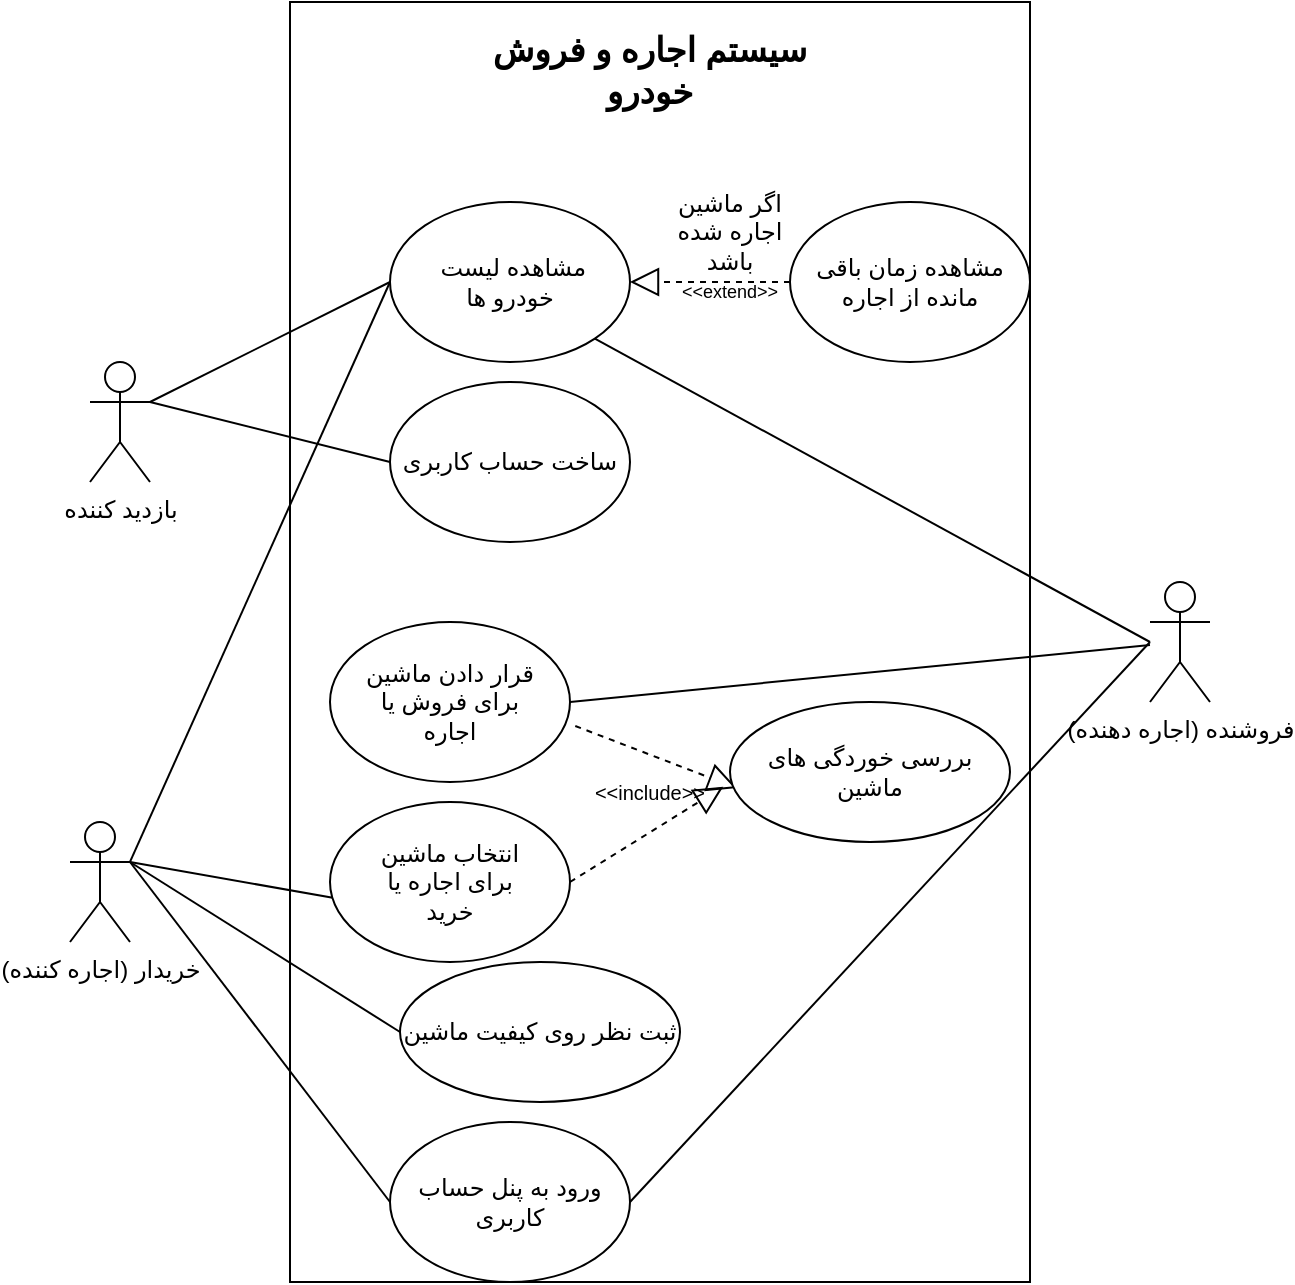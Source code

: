 <mxfile version="24.8.4" pages="3">
  <diagram name="Page-1" id="Me1oGmO71xqQFZZEzUqT">
    <mxGraphModel dx="946" dy="671" grid="1" gridSize="10" guides="1" tooltips="1" connect="1" arrows="1" fold="1" page="1" pageScale="1" pageWidth="850" pageHeight="1100" math="0" shadow="0">
      <root>
        <mxCell id="0" />
        <mxCell id="1" parent="0" />
        <mxCell id="IY7rvp7xD9QYvmLXro7n-1" value="خریدار (اجاره کننده)" style="shape=umlActor;verticalLabelPosition=bottom;verticalAlign=top;html=1;outlineConnect=0;" vertex="1" parent="1">
          <mxGeometry x="50" y="450" width="30" height="60" as="geometry" />
        </mxCell>
        <mxCell id="IY7rvp7xD9QYvmLXro7n-3" value="" style="rounded=0;whiteSpace=wrap;html=1;" vertex="1" parent="1">
          <mxGeometry x="160" y="40" width="370" height="640" as="geometry" />
        </mxCell>
        <mxCell id="IY7rvp7xD9QYvmLXro7n-4" value="" style="ellipse;whiteSpace=wrap;html=1;" vertex="1" parent="1">
          <mxGeometry x="210" y="140" width="120" height="80" as="geometry" />
        </mxCell>
        <mxCell id="IY7rvp7xD9QYvmLXro7n-6" value="" style="endArrow=none;html=1;rounded=0;entryX=0;entryY=0.5;entryDx=0;entryDy=0;exitX=1;exitY=0.333;exitDx=0;exitDy=0;exitPerimeter=0;" edge="1" parent="1" source="IY7rvp7xD9QYvmLXro7n-1" target="IY7rvp7xD9QYvmLXro7n-4">
          <mxGeometry width="50" height="50" relative="1" as="geometry">
            <mxPoint x="80" y="360" as="sourcePoint" />
            <mxPoint x="130" y="310" as="targetPoint" />
          </mxGeometry>
        </mxCell>
        <mxCell id="IY7rvp7xD9QYvmLXro7n-7" value="&lt;div&gt;&lt;span style=&quot;background-color: initial;&quot;&gt;&amp;nbsp;مشاهده لیست خودرو ها&lt;/span&gt;&lt;/div&gt;" style="text;html=1;align=center;verticalAlign=middle;whiteSpace=wrap;rounded=0;" vertex="1" parent="1">
          <mxGeometry x="220" y="165" width="100" height="30" as="geometry" />
        </mxCell>
        <mxCell id="IY7rvp7xD9QYvmLXro7n-8" value="" style="ellipse;whiteSpace=wrap;html=1;" vertex="1" parent="1">
          <mxGeometry x="210" y="230" width="120" height="80" as="geometry" />
        </mxCell>
        <mxCell id="IY7rvp7xD9QYvmLXro7n-9" value="ساخت حساب کاربری" style="text;html=1;align=center;verticalAlign=middle;whiteSpace=wrap;rounded=0;" vertex="1" parent="1">
          <mxGeometry x="215" y="255" width="110" height="30" as="geometry" />
        </mxCell>
        <mxCell id="IY7rvp7xD9QYvmLXro7n-10" value="" style="ellipse;whiteSpace=wrap;html=1;" vertex="1" parent="1">
          <mxGeometry x="180" y="350" width="120" height="80" as="geometry" />
        </mxCell>
        <mxCell id="IY7rvp7xD9QYvmLXro7n-11" value="قرار دادن ماشین برای فروش یا اجاره" style="text;html=1;align=center;verticalAlign=middle;whiteSpace=wrap;rounded=0;" vertex="1" parent="1">
          <mxGeometry x="190" y="375" width="100" height="30" as="geometry" />
        </mxCell>
        <mxCell id="IY7rvp7xD9QYvmLXro7n-12" value="" style="ellipse;whiteSpace=wrap;html=1;" vertex="1" parent="1">
          <mxGeometry x="410" y="140" width="120" height="80" as="geometry" />
        </mxCell>
        <mxCell id="IY7rvp7xD9QYvmLXro7n-13" value="مشاهده زمان باقی مانده از اجاره" style="text;html=1;align=center;verticalAlign=middle;whiteSpace=wrap;rounded=0;" vertex="1" parent="1">
          <mxGeometry x="420" y="165" width="100" height="30" as="geometry" />
        </mxCell>
        <mxCell id="IY7rvp7xD9QYvmLXro7n-14" value="" style="ellipse;whiteSpace=wrap;html=1;" vertex="1" parent="1">
          <mxGeometry x="210" y="600" width="120" height="80" as="geometry" />
        </mxCell>
        <mxCell id="IY7rvp7xD9QYvmLXro7n-15" value="ورود به پنل حساب کاربری" style="text;html=1;align=center;verticalAlign=middle;whiteSpace=wrap;rounded=0;" vertex="1" parent="1">
          <mxGeometry x="215" y="632.5" width="110" height="15" as="geometry" />
        </mxCell>
        <mxCell id="IY7rvp7xD9QYvmLXro7n-17" value="بازدید کننده" style="shape=umlActor;verticalLabelPosition=bottom;verticalAlign=top;html=1;outlineConnect=0;" vertex="1" parent="1">
          <mxGeometry x="60" y="220" width="30" height="60" as="geometry" />
        </mxCell>
        <mxCell id="IY7rvp7xD9QYvmLXro7n-19" value="" style="endArrow=none;html=1;rounded=0;entryX=0;entryY=0.5;entryDx=0;entryDy=0;" edge="1" parent="1" target="IY7rvp7xD9QYvmLXro7n-4">
          <mxGeometry width="50" height="50" relative="1" as="geometry">
            <mxPoint x="90" y="240" as="sourcePoint" />
            <mxPoint x="130" y="240" as="targetPoint" />
          </mxGeometry>
        </mxCell>
        <mxCell id="IY7rvp7xD9QYvmLXro7n-20" value="" style="endArrow=none;html=1;rounded=0;entryX=0;entryY=0.5;entryDx=0;entryDy=0;exitX=1;exitY=0.333;exitDx=0;exitDy=0;exitPerimeter=0;" edge="1" parent="1" source="IY7rvp7xD9QYvmLXro7n-17" target="IY7rvp7xD9QYvmLXro7n-8">
          <mxGeometry width="50" height="50" relative="1" as="geometry">
            <mxPoint x="100" y="260" as="sourcePoint" />
            <mxPoint x="160" y="235" as="targetPoint" />
          </mxGeometry>
        </mxCell>
        <mxCell id="IY7rvp7xD9QYvmLXro7n-21" value="" style="endArrow=none;html=1;rounded=0;entryX=0.047;entryY=0.608;entryDx=0;entryDy=0;entryPerimeter=0;exitX=1;exitY=0.333;exitDx=0;exitDy=0;exitPerimeter=0;" edge="1" parent="1" source="IY7rvp7xD9QYvmLXro7n-1" target="IY7rvp7xD9QYvmLXro7n-34">
          <mxGeometry width="50" height="50" relative="1" as="geometry">
            <mxPoint x="80" y="450" as="sourcePoint" />
            <mxPoint x="120" y="410" as="targetPoint" />
          </mxGeometry>
        </mxCell>
        <mxCell id="IY7rvp7xD9QYvmLXro7n-22" value="" style="endArrow=none;html=1;rounded=0;entryX=0;entryY=0.5;entryDx=0;entryDy=0;" edge="1" parent="1" target="IY7rvp7xD9QYvmLXro7n-14">
          <mxGeometry width="50" height="50" relative="1" as="geometry">
            <mxPoint x="80" y="470" as="sourcePoint" />
            <mxPoint x="140" y="410" as="targetPoint" />
          </mxGeometry>
        </mxCell>
        <mxCell id="IY7rvp7xD9QYvmLXro7n-24" value="" style="endArrow=block;dashed=1;endFill=0;endSize=12;html=1;rounded=0;exitX=0;exitY=0.5;exitDx=0;exitDy=0;entryX=1;entryY=0.5;entryDx=0;entryDy=0;" edge="1" parent="1" source="IY7rvp7xD9QYvmLXro7n-12" target="IY7rvp7xD9QYvmLXro7n-4">
          <mxGeometry width="160" relative="1" as="geometry">
            <mxPoint x="340" y="390" as="sourcePoint" />
            <mxPoint x="500" y="390" as="targetPoint" />
          </mxGeometry>
        </mxCell>
        <mxCell id="IY7rvp7xD9QYvmLXro7n-27" value="اگر ماشین اجاره شده باشد" style="text;html=1;align=center;verticalAlign=middle;whiteSpace=wrap;rounded=0;" vertex="1" parent="1">
          <mxGeometry x="350" y="140" width="60" height="30" as="geometry" />
        </mxCell>
        <mxCell id="IY7rvp7xD9QYvmLXro7n-29" value="&amp;lt;&amp;lt;extend&amp;gt;&amp;gt;" style="text;html=1;align=center;verticalAlign=middle;whiteSpace=wrap;rounded=0;fontSize=9;" vertex="1" parent="1">
          <mxGeometry x="350" y="170" width="60" height="30" as="geometry" />
        </mxCell>
        <mxCell id="IY7rvp7xD9QYvmLXro7n-34" value="" style="ellipse;whiteSpace=wrap;html=1;" vertex="1" parent="1">
          <mxGeometry x="180" y="440" width="120" height="80" as="geometry" />
        </mxCell>
        <mxCell id="IY7rvp7xD9QYvmLXro7n-35" value="انتخاب ماشین برای اجاره یا خرید" style="text;html=1;align=center;verticalAlign=middle;whiteSpace=wrap;rounded=0;" vertex="1" parent="1">
          <mxGeometry x="195" y="465" width="90" height="30" as="geometry" />
        </mxCell>
        <mxCell id="IY7rvp7xD9QYvmLXro7n-36" value="" style="endArrow=none;html=1;rounded=0;" edge="1" parent="1" source="IY7rvp7xD9QYvmLXro7n-16">
          <mxGeometry width="50" height="50" relative="1" as="geometry">
            <mxPoint x="570" y="410" as="sourcePoint" />
            <mxPoint x="620" y="360" as="targetPoint" />
          </mxGeometry>
        </mxCell>
        <mxCell id="IY7rvp7xD9QYvmLXro7n-37" value="" style="endArrow=none;html=1;rounded=0;" edge="1" parent="1">
          <mxGeometry width="50" height="50" relative="1" as="geometry">
            <mxPoint x="330" y="640" as="sourcePoint" />
            <mxPoint x="590" y="360" as="targetPoint" />
          </mxGeometry>
        </mxCell>
        <mxCell id="IY7rvp7xD9QYvmLXro7n-16" value="فروشنده (اجاره دهنده)" style="shape=umlActor;verticalLabelPosition=bottom;verticalAlign=top;html=1;outlineConnect=0;" vertex="1" parent="1">
          <mxGeometry x="590" y="330" width="30" height="60" as="geometry" />
        </mxCell>
        <mxCell id="IY7rvp7xD9QYvmLXro7n-38" value="" style="endArrow=none;html=1;rounded=0;exitX=1;exitY=0.5;exitDx=0;exitDy=0;" edge="1" parent="1" source="IY7rvp7xD9QYvmLXro7n-10" target="IY7rvp7xD9QYvmLXro7n-16">
          <mxGeometry width="50" height="50" relative="1" as="geometry">
            <mxPoint x="400" y="410" as="sourcePoint" />
            <mxPoint x="450" y="360" as="targetPoint" />
          </mxGeometry>
        </mxCell>
        <mxCell id="IY7rvp7xD9QYvmLXro7n-39" value="" style="endArrow=none;html=1;rounded=0;exitX=1;exitY=1;exitDx=0;exitDy=0;" edge="1" parent="1" source="IY7rvp7xD9QYvmLXro7n-4">
          <mxGeometry width="50" height="50" relative="1" as="geometry">
            <mxPoint x="540" y="410" as="sourcePoint" />
            <mxPoint x="590" y="360" as="targetPoint" />
          </mxGeometry>
        </mxCell>
        <mxCell id="IY7rvp7xD9QYvmLXro7n-40" value="" style="endArrow=block;dashed=1;endFill=0;endSize=12;html=1;rounded=0;exitX=1.022;exitY=0.65;exitDx=0;exitDy=0;exitPerimeter=0;entryX=0.024;entryY=0.614;entryDx=0;entryDy=0;entryPerimeter=0;" edge="1" parent="1" source="IY7rvp7xD9QYvmLXro7n-10" target="IY7rvp7xD9QYvmLXro7n-41">
          <mxGeometry width="160" relative="1" as="geometry">
            <mxPoint x="340" y="370" as="sourcePoint" />
            <mxPoint x="500" y="390" as="targetPoint" />
          </mxGeometry>
        </mxCell>
        <mxCell id="IY7rvp7xD9QYvmLXro7n-41" value="بررسی خوردگی های ماشین" style="ellipse;whiteSpace=wrap;html=1;" vertex="1" parent="1">
          <mxGeometry x="380" y="390" width="140" height="70" as="geometry" />
        </mxCell>
        <mxCell id="IY7rvp7xD9QYvmLXro7n-42" value="" style="endArrow=block;dashed=1;endFill=0;endSize=12;html=1;rounded=0;exitX=1;exitY=0.5;exitDx=0;exitDy=0;entryX=-0.024;entryY=0.605;entryDx=0;entryDy=0;entryPerimeter=0;" edge="1" parent="1" source="IY7rvp7xD9QYvmLXro7n-34" target="IY7rvp7xD9QYvmLXro7n-41">
          <mxGeometry width="160" relative="1" as="geometry">
            <mxPoint x="340" y="390" as="sourcePoint" />
            <mxPoint x="500" y="390" as="targetPoint" />
          </mxGeometry>
        </mxCell>
        <mxCell id="IY7rvp7xD9QYvmLXro7n-44" value="&amp;lt;&amp;lt;include&amp;gt;&amp;gt;" style="text;html=1;align=center;verticalAlign=middle;whiteSpace=wrap;rounded=0;fontSize=10;rotation=0;" vertex="1" parent="1">
          <mxGeometry x="310" y="420" width="60" height="30" as="geometry" />
        </mxCell>
        <mxCell id="IY7rvp7xD9QYvmLXro7n-46" value="ثبت نظر روی کیفیت ماشین" style="ellipse;whiteSpace=wrap;html=1;" vertex="1" parent="1">
          <mxGeometry x="215" y="520" width="140" height="70" as="geometry" />
        </mxCell>
        <mxCell id="IY7rvp7xD9QYvmLXro7n-47" value="" style="endArrow=none;html=1;rounded=0;entryX=0;entryY=0.5;entryDx=0;entryDy=0;" edge="1" parent="1" target="IY7rvp7xD9QYvmLXro7n-46">
          <mxGeometry width="50" height="50" relative="1" as="geometry">
            <mxPoint x="80" y="470" as="sourcePoint" />
            <mxPoint x="130" y="430" as="targetPoint" />
          </mxGeometry>
        </mxCell>
        <mxCell id="IY7rvp7xD9QYvmLXro7n-49" value="سیستم اجاره و فروش خودرو" style="text;html=1;align=center;verticalAlign=middle;whiteSpace=wrap;rounded=0;fontStyle=1;fontSize=17;" vertex="1" parent="1">
          <mxGeometry x="241.25" y="60" width="197.5" height="30" as="geometry" />
        </mxCell>
      </root>
    </mxGraphModel>
  </diagram>
  <diagram id="JauQzKFLT9TeFyIH7e6y" name="Page-2">
    <mxGraphModel grid="1" page="1" gridSize="10" guides="1" tooltips="1" connect="1" arrows="1" fold="1" pageScale="1" pageWidth="850" pageHeight="1100" math="0" shadow="0">
      <root>
        <mxCell id="0" />
        <mxCell id="1" parent="0" />
        <mxCell id="myxiOlxtA_Yie6UEJxvB-1" value="&lt;p style=&quot;margin:0px;margin-top:4px;text-align:center;&quot;&gt;&lt;b&gt;بازدید کننده&lt;/b&gt;&lt;/p&gt;&lt;hr size=&quot;1&quot; style=&quot;border-style:solid;&quot;&gt;&lt;p style=&quot;margin:0px;margin-left:4px;&quot;&gt;+ viewableCars&lt;/p&gt;&lt;hr size=&quot;1&quot; style=&quot;border-style:solid;&quot;&gt;&lt;p style=&quot;margin:0px;margin-left:4px;&quot;&gt;+ viewCars()&lt;/p&gt;&lt;p style=&quot;margin:0px;margin-left:4px;&quot;&gt;+ viewComments()&lt;/p&gt;&lt;p style=&quot;margin:0px;margin-left:4px;&quot;&gt;+ createAccount()&lt;/p&gt;" style="verticalAlign=top;align=left;overflow=fill;html=1;whiteSpace=wrap;" vertex="1" parent="1">
          <mxGeometry x="345" y="70" width="160" height="110" as="geometry" />
        </mxCell>
        <mxCell id="myxiOlxtA_Yie6UEJxvB-2" value="&lt;p style=&quot;margin:0px;margin-top:4px;text-align:center;&quot;&gt;&lt;b&gt;خریدار (فروشنده)&lt;/b&gt;&lt;/p&gt;&lt;hr size=&quot;1&quot; style=&quot;border-style:solid;&quot;&gt;&lt;p style=&quot;margin: 0px 0px 0px 4px;&quot;&gt;+ userId&lt;/p&gt;&lt;p style=&quot;margin: 0px 0px 0px 4px;&quot;&gt;+&amp;nbsp;name&lt;/p&gt;&lt;p style=&quot;margin: 0px 0px 0px 4px;&quot;&gt;+&amp;nbsp;email&lt;/p&gt;&lt;p style=&quot;margin: 0px 0px 0px 4px;&quot;&gt;+&amp;nbsp;verifiedDocuments&lt;/p&gt;&lt;hr size=&quot;1&quot; style=&quot;border-style:solid;&quot;&gt;&lt;p style=&quot;margin:0px;margin-left:4px;&quot;&gt;&lt;span style=&quot;background-color: initial;&quot;&gt;+ placeCarForRentOrSale()&lt;/span&gt;&lt;/p&gt;&lt;p style=&quot;margin:0px;margin-left:4px;&quot;&gt;+ registerComments()&lt;span style=&quot;background-color: initial;&quot;&gt;&lt;/span&gt;&lt;/p&gt;&lt;p style=&quot;margin: 0px 0px 0px 4px;&quot;&gt;+ viewRemainingRentalPeriod()&lt;/p&gt;&lt;p style=&quot;margin: 0px 0px 0px 4px;&quot;&gt;+ displayCorrosion()&lt;/p&gt;" style="verticalAlign=top;align=left;overflow=fill;html=1;whiteSpace=wrap;" vertex="1" parent="1">
          <mxGeometry x="320.5" y="250" width="210" height="160" as="geometry" />
        </mxCell>
        <mxCell id="myxiOlxtA_Yie6UEJxvB-3" value="&lt;p style=&quot;margin:0px;margin-top:4px;text-align:center;&quot;&gt;&lt;b&gt;ماشین&lt;/b&gt;&lt;/p&gt;&lt;hr size=&quot;1&quot; style=&quot;border-style:solid;&quot;&gt;&lt;p style=&quot;margin:0px;margin-left:4px;&quot;&gt;+ carId&lt;/p&gt;&lt;p style=&quot;margin:0px;margin-left:4px;&quot;&gt;+&amp;nbsp;model&lt;/p&gt;&lt;p style=&quot;margin:0px;margin-left:4px;&quot;&gt;+&amp;nbsp;year&lt;/p&gt;&lt;p style=&quot;margin:0px;margin-left:4px;&quot;&gt;+ price&lt;/p&gt;&lt;p style=&quot;margin:0px;margin-left:4px;&quot;&gt;+&amp;nbsp;isForSale&lt;/p&gt;&lt;p style=&quot;margin:0px;margin-left:4px;&quot;&gt;+&amp;nbsp;isForRent&lt;/p&gt;&lt;p style=&quot;margin:0px;margin-left:4px;&quot;&gt;+&amp;nbsp;corrosionPoints&lt;/p&gt;&lt;p style=&quot;margin:0px;margin-left:4px;&quot;&gt;+ images&lt;/p&gt;&lt;hr size=&quot;1&quot; style=&quot;border-style:solid;&quot;&gt;&lt;p style=&quot;margin:0px;margin-left:4px;&quot;&gt;+ setForSale()&lt;/p&gt;&lt;p style=&quot;margin:0px;margin-left:4px;&quot;&gt;+&amp;nbsp;setForRent()&lt;/p&gt;&lt;p style=&quot;margin:0px;margin-left:4px;&quot;&gt;+&amp;nbsp;detectCorrosion()&lt;/p&gt;" style="verticalAlign=top;align=left;overflow=fill;html=1;whiteSpace=wrap;" vertex="1" parent="1">
          <mxGeometry x="640" y="460" width="170" height="210" as="geometry" />
        </mxCell>
        <mxCell id="myxiOlxtA_Yie6UEJxvB-4" value="&lt;p style=&quot;margin:0px;margin-top:4px;text-align:center;&quot;&gt;&lt;b&gt;اکانت&lt;/b&gt;&lt;/p&gt;&lt;hr size=&quot;1&quot; style=&quot;border-style:solid;&quot;&gt;&lt;p style=&quot;margin:0px;margin-left:4px;&quot;&gt;&lt;span style=&quot;background-color: initial;&quot;&gt;+ accountId&lt;/span&gt;&lt;/p&gt;&lt;p style=&quot;margin:0px;margin-left:4px;&quot;&gt;&lt;span style=&quot;background-color: initial;&quot;&gt;+&amp;nbsp;&lt;/span&gt;&lt;span style=&quot;background-color: initial;&quot;&gt;username&lt;/span&gt;&lt;/p&gt;&lt;p style=&quot;margin:0px;margin-left:4px;&quot;&gt;&lt;span style=&quot;background-color: initial;&quot;&gt;+&amp;nbsp;&lt;/span&gt;&lt;span style=&quot;background-color: initial;&quot;&gt;password&lt;/span&gt;&lt;/p&gt;&lt;hr size=&quot;1&quot; style=&quot;border-style:solid;&quot;&gt;&lt;p style=&quot;margin:0px;margin-left:4px;&quot;&gt;+&amp;nbsp;verifyIdentity()&lt;/p&gt;&lt;p style=&quot;margin:0px;margin-left:4px;&quot;&gt;+&amp;nbsp;&lt;span style=&quot;background-color: initial;&quot;&gt;viewRentedCars()&lt;/span&gt;&lt;/p&gt;&lt;p style=&quot;margin:0px;margin-left:4px;&quot;&gt;&lt;span style=&quot;background-color: initial;&quot;&gt;+&amp;nbsp;&lt;/span&gt;&lt;span style=&quot;background-color: initial;&quot;&gt;viewLeasedCars()&lt;/span&gt;&lt;/p&gt;" style="verticalAlign=top;align=left;overflow=fill;html=1;whiteSpace=wrap;" vertex="1" parent="1">
          <mxGeometry x="323" y="520" width="205" height="130" as="geometry" />
        </mxCell>
        <mxCell id="myxiOlxtA_Yie6UEJxvB-6" value="&lt;p style=&quot;margin:0px;margin-top:4px;text-align:center;&quot;&gt;&lt;b&gt;اجاره&lt;/b&gt;&lt;/p&gt;&lt;hr size=&quot;1&quot; style=&quot;border-style:solid;&quot;&gt;&lt;p style=&quot;margin:0px;margin-left:4px;&quot;&gt;+&amp;nbsp;carId&lt;/p&gt;&lt;p style=&quot;margin:0px;margin-left:4px;&quot;&gt;+ lessorId&lt;/p&gt;&lt;p style=&quot;margin:0px;margin-left:4px;&quot;&gt;+ renterId&lt;/p&gt;&lt;p style=&quot;margin:0px;margin-left:4px;&quot;&gt;+&amp;nbsp;startDate&lt;/p&gt;&lt;p style=&quot;margin:0px;margin-left:4px;&quot;&gt;+ endDate&lt;/p&gt;&lt;hr size=&quot;1&quot; style=&quot;border-style:solid;&quot;&gt;&lt;p style=&quot;margin:0px;margin-left:4px;&quot;&gt;+&amp;nbsp;getRemainingRentalPeriod()&lt;/p&gt;" style="verticalAlign=top;align=left;overflow=fill;html=1;whiteSpace=wrap;" vertex="1" parent="1">
          <mxGeometry x="635" y="730" width="180" height="140" as="geometry" />
        </mxCell>
        <mxCell id="myxiOlxtA_Yie6UEJxvB-7" value="" style="html=1;verticalAlign=bottom;endArrow=block;curved=0;rounded=0;exitX=0.5;exitY=0;exitDx=0;exitDy=0;entryX=0.5;entryY=1;entryDx=0;entryDy=0;" edge="1" parent="1" source="myxiOlxtA_Yie6UEJxvB-2" target="myxiOlxtA_Yie6UEJxvB-1">
          <mxGeometry width="80" relative="1" as="geometry">
            <mxPoint x="380" y="290" as="sourcePoint" />
            <mxPoint x="460" y="290" as="targetPoint" />
          </mxGeometry>
        </mxCell>
        <mxCell id="myxiOlxtA_Yie6UEJxvB-9" value="" style="endArrow=diamondThin;endFill=1;endSize=24;html=1;rounded=0;exitX=0.5;exitY=0;exitDx=0;exitDy=0;entryX=0.5;entryY=1;entryDx=0;entryDy=0;" edge="1" parent="1" source="myxiOlxtA_Yie6UEJxvB-4" target="myxiOlxtA_Yie6UEJxvB-2">
          <mxGeometry width="160" relative="1" as="geometry">
            <mxPoint x="340" y="350" as="sourcePoint" />
            <mxPoint x="500" y="350" as="targetPoint" />
          </mxGeometry>
        </mxCell>
        <mxCell id="myxiOlxtA_Yie6UEJxvB-10" value="" style="endArrow=diamondThin;endFill=0;endSize=24;html=1;rounded=0;exitX=0.5;exitY=0;exitDx=0;exitDy=0;entryX=1;entryY=0.5;entryDx=0;entryDy=0;" edge="1" parent="1" source="myxiOlxtA_Yie6UEJxvB-3" target="myxiOlxtA_Yie6UEJxvB-2">
          <mxGeometry width="160" relative="1" as="geometry">
            <mxPoint x="340" y="350" as="sourcePoint" />
            <mxPoint x="500" y="350" as="targetPoint" />
          </mxGeometry>
        </mxCell>
        <mxCell id="myxiOlxtA_Yie6UEJxvB-11" value="" style="endArrow=diamondThin;endFill=1;endSize=24;html=1;rounded=0;entryX=0.5;entryY=1;entryDx=0;entryDy=0;exitX=0.5;exitY=0;exitDx=0;exitDy=0;" edge="1" parent="1" source="myxiOlxtA_Yie6UEJxvB-6" target="myxiOlxtA_Yie6UEJxvB-3">
          <mxGeometry width="160" relative="1" as="geometry">
            <mxPoint x="350" y="640" as="sourcePoint" />
            <mxPoint x="510" y="640" as="targetPoint" />
          </mxGeometry>
        </mxCell>
      </root>
    </mxGraphModel>
  </diagram>
  <diagram id="Wdx-pngv28Yx8AFfd5AZ" name="Page-3">
    <mxGraphModel grid="1" page="1" gridSize="10" guides="1" tooltips="1" connect="1" arrows="1" fold="1" pageScale="1" pageWidth="850" pageHeight="1100" math="0" shadow="0">
      <root>
        <mxCell id="0" />
        <mxCell id="1" parent="0" />
        <mxCell id="pcvxkKWbGvpCtbqO5N0D-4" value="ثبت ماشین برای فروش یا اجاره" style="html=1;whiteSpace=wrap;" vertex="1" parent="1">
          <mxGeometry x="350" y="-1060" width="130" height="50" as="geometry" />
        </mxCell>
        <mxCell id="pcvxkKWbGvpCtbqO5N0D-9" value="سیستم" style="shape=umlLifeline;perimeter=lifelinePerimeter;whiteSpace=wrap;html=1;container=1;dropTarget=0;collapsible=0;recursiveResize=0;outlineConnect=0;portConstraint=eastwest;newEdgeStyle={&quot;curved&quot;:0,&quot;rounded&quot;:0};" vertex="1" parent="1">
          <mxGeometry x="480" y="-960" width="100" height="340" as="geometry" />
        </mxCell>
        <mxCell id="pcvxkKWbGvpCtbqO5N0D-33" value="" style="html=1;points=[[0,0,0,0,5],[0,1,0,0,-5],[1,0,0,0,5],[1,1,0,0,-5]];perimeter=orthogonalPerimeter;outlineConnect=0;targetShapes=umlLifeline;portConstraint=eastwest;newEdgeStyle={&quot;curved&quot;:0,&quot;rounded&quot;:0};" vertex="1" parent="pcvxkKWbGvpCtbqO5N0D-9">
          <mxGeometry x="45" y="70" width="10" height="260" as="geometry" />
        </mxCell>
        <mxCell id="pcvxkKWbGvpCtbqO5N0D-12" value="کاربر ثبت شده" style="shape=umlLifeline;perimeter=lifelinePerimeter;whiteSpace=wrap;html=1;container=1;dropTarget=0;collapsible=0;recursiveResize=0;outlineConnect=0;portConstraint=eastwest;newEdgeStyle={&quot;curved&quot;:0,&quot;rounded&quot;:0};participant=umlActor;size=50;" vertex="1" parent="1">
          <mxGeometry x="310" y="-970" width="20" height="360" as="geometry" />
        </mxCell>
        <mxCell id="pcvxkKWbGvpCtbqO5N0D-32" value="" style="html=1;points=[[0,0,0,0,5],[0,1,0,0,-5],[1,0,0,0,5],[1,1,0,0,-5]];perimeter=orthogonalPerimeter;outlineConnect=0;targetShapes=umlLifeline;portConstraint=eastwest;newEdgeStyle={&quot;curved&quot;:0,&quot;rounded&quot;:0};" vertex="1" parent="pcvxkKWbGvpCtbqO5N0D-12">
          <mxGeometry x="5" y="80" width="10" height="260" as="geometry" />
        </mxCell>
        <mxCell id="pcvxkKWbGvpCtbqO5N0D-15" value="" style="endArrow=classic;html=1;rounded=0;entryX=0.48;entryY=0.393;entryDx=0;entryDy=0;entryPerimeter=0;" edge="1" parent="1">
          <mxGeometry width="50" height="50" relative="1" as="geometry">
            <mxPoint x="321" y="-880" as="sourcePoint" />
            <mxPoint x="529.5" y="-880" as="targetPoint" />
          </mxGeometry>
        </mxCell>
        <mxCell id="pcvxkKWbGvpCtbqO5N0D-18" value="ثبت رمز و نام کاربری&amp;nbsp;" style="edgeLabel;html=1;align=center;verticalAlign=middle;resizable=0;points=[];" connectable="0" vertex="1" parent="pcvxkKWbGvpCtbqO5N0D-15">
          <mxGeometry x="-0.092" y="-3" relative="1" as="geometry">
            <mxPoint as="offset" />
          </mxGeometry>
        </mxCell>
        <mxCell id="pcvxkKWbGvpCtbqO5N0D-20" value="" style="endArrow=classic;html=1;rounded=0;" edge="1" parent="1">
          <mxGeometry width="50" height="50" relative="1" as="geometry">
            <mxPoint x="530" y="-840" as="sourcePoint" />
            <mxPoint x="320" y="-840" as="targetPoint" />
          </mxGeometry>
        </mxCell>
        <mxCell id="pcvxkKWbGvpCtbqO5N0D-21" value="ورود به سیستم" style="edgeLabel;html=1;align=center;verticalAlign=middle;resizable=0;points=[];" connectable="0" vertex="1" parent="pcvxkKWbGvpCtbqO5N0D-20">
          <mxGeometry x="-0.054" y="1" relative="1" as="geometry">
            <mxPoint x="-16" as="offset" />
          </mxGeometry>
        </mxCell>
        <mxCell id="pcvxkKWbGvpCtbqO5N0D-22" value="" style="endArrow=classic;html=1;rounded=0;" edge="1" parent="1">
          <mxGeometry width="50" height="50" relative="1" as="geometry">
            <mxPoint x="320" y="-800" as="sourcePoint" />
            <mxPoint x="530" y="-800" as="targetPoint" />
          </mxGeometry>
        </mxCell>
        <mxCell id="pcvxkKWbGvpCtbqO5N0D-23" value="ثبت اطلاعات ماشین" style="edgeLabel;html=1;align=center;verticalAlign=middle;resizable=0;points=[];" connectable="0" vertex="1" parent="pcvxkKWbGvpCtbqO5N0D-22">
          <mxGeometry x="0.235" y="1" relative="1" as="geometry">
            <mxPoint x="-35" as="offset" />
          </mxGeometry>
        </mxCell>
        <mxCell id="pcvxkKWbGvpCtbqO5N0D-24" value="" style="endArrow=classic;html=1;rounded=0;" edge="1" parent="1">
          <mxGeometry width="50" height="50" relative="1" as="geometry">
            <mxPoint x="530" y="-760" as="sourcePoint" />
            <mxPoint x="320" y="-760" as="targetPoint" />
          </mxGeometry>
        </mxCell>
        <mxCell id="pcvxkKWbGvpCtbqO5N0D-25" value="انتظار برای آپلود فیلم و عکس از ماشین" style="edgeLabel;html=1;align=center;verticalAlign=middle;resizable=0;points=[];" connectable="0" vertex="1" parent="pcvxkKWbGvpCtbqO5N0D-24">
          <mxGeometry x="-0.168" y="3" relative="1" as="geometry">
            <mxPoint x="-28" y="-3" as="offset" />
          </mxGeometry>
        </mxCell>
        <mxCell id="pcvxkKWbGvpCtbqO5N0D-26" value="" style="endArrow=classic;html=1;rounded=0;" edge="1" parent="1">
          <mxGeometry width="50" height="50" relative="1" as="geometry">
            <mxPoint x="320" y="-720" as="sourcePoint" />
            <mxPoint x="530" y="-720" as="targetPoint" />
          </mxGeometry>
        </mxCell>
        <mxCell id="pcvxkKWbGvpCtbqO5N0D-27" value="آپلود فیلم و عکس" style="edgeLabel;html=1;align=center;verticalAlign=middle;resizable=0;points=[];" connectable="0" vertex="1" parent="pcvxkKWbGvpCtbqO5N0D-26">
          <mxGeometry x="0.14" y="-1" relative="1" as="geometry">
            <mxPoint x="-25" as="offset" />
          </mxGeometry>
        </mxCell>
        <mxCell id="pcvxkKWbGvpCtbqO5N0D-28" value="" style="endArrow=classic;html=1;rounded=0;" edge="1" parent="1">
          <mxGeometry width="50" height="50" relative="1" as="geometry">
            <mxPoint x="530" y="-680" as="sourcePoint" />
            <mxPoint x="320" y="-680" as="targetPoint" />
          </mxGeometry>
        </mxCell>
        <mxCell id="pcvxkKWbGvpCtbqO5N0D-29" value="تشخیص خوردگی های ماشین" style="edgeLabel;html=1;align=center;verticalAlign=middle;resizable=0;points=[];" connectable="0" vertex="1" parent="pcvxkKWbGvpCtbqO5N0D-28">
          <mxGeometry x="-0.092" y="3" relative="1" as="geometry">
            <mxPoint x="-20" y="-3" as="offset" />
          </mxGeometry>
        </mxCell>
        <mxCell id="pcvxkKWbGvpCtbqO5N0D-30" value="" style="endArrow=classic;html=1;rounded=0;" edge="1" parent="1">
          <mxGeometry width="50" height="50" relative="1" as="geometry">
            <mxPoint x="320" y="-640" as="sourcePoint" />
            <mxPoint x="530" y="-640" as="targetPoint" />
          </mxGeometry>
        </mxCell>
        <mxCell id="pcvxkKWbGvpCtbqO5N0D-31" value="تایید&amp;nbsp;" style="edgeLabel;html=1;align=center;verticalAlign=middle;resizable=0;points=[];" connectable="0" vertex="1" parent="pcvxkKWbGvpCtbqO5N0D-30">
          <mxGeometry x="-0.089" y="-1" relative="1" as="geometry">
            <mxPoint as="offset" />
          </mxGeometry>
        </mxCell>
        <mxCell id="pcvxkKWbGvpCtbqO5N0D-34" value="کاربر ثبت شده" style="shape=umlLifeline;perimeter=lifelinePerimeter;whiteSpace=wrap;html=1;container=1;dropTarget=0;collapsible=0;recursiveResize=0;outlineConnect=0;portConstraint=eastwest;newEdgeStyle={&quot;curved&quot;:0,&quot;rounded&quot;:0};participant=umlActor;size=50;" vertex="1" parent="1">
          <mxGeometry x="160" y="-430" width="20" height="420" as="geometry" />
        </mxCell>
        <mxCell id="pcvxkKWbGvpCtbqO5N0D-62" value="" style="html=1;points=[[0,0,0,0,5],[0,1,0,0,-5],[1,0,0,0,5],[1,1,0,0,-5]];perimeter=orthogonalPerimeter;outlineConnect=0;targetShapes=umlLifeline;portConstraint=eastwest;newEdgeStyle={&quot;curved&quot;:0,&quot;rounded&quot;:0};" vertex="1" parent="pcvxkKWbGvpCtbqO5N0D-34">
          <mxGeometry x="5" y="100" width="10" height="220" as="geometry" />
        </mxCell>
        <mxCell id="pcvxkKWbGvpCtbqO5N0D-63" value="" style="html=1;points=[[0,0,0,0,5],[0,1,0,0,-5],[1,0,0,0,5],[1,1,0,0,-5]];perimeter=orthogonalPerimeter;outlineConnect=0;targetShapes=umlLifeline;portConstraint=eastwest;newEdgeStyle={&quot;curved&quot;:0,&quot;rounded&quot;:0};" vertex="1" parent="pcvxkKWbGvpCtbqO5N0D-34">
          <mxGeometry x="5" y="360" width="10" height="40" as="geometry" />
        </mxCell>
        <mxCell id="pcvxkKWbGvpCtbqO5N0D-36" value="اجاره کردن یا خرید ماشین" style="html=1;whiteSpace=wrap;" vertex="1" parent="1">
          <mxGeometry x="350" y="-510" width="130" height="50" as="geometry" />
        </mxCell>
        <mxCell id="pcvxkKWbGvpCtbqO5N0D-37" value="سیستم" style="shape=umlLifeline;perimeter=lifelinePerimeter;whiteSpace=wrap;html=1;container=1;dropTarget=0;collapsible=0;recursiveResize=0;outlineConnect=0;portConstraint=eastwest;newEdgeStyle={&quot;curved&quot;:0,&quot;rounded&quot;:0};" vertex="1" parent="1">
          <mxGeometry x="365" y="-420" width="100" height="400" as="geometry" />
        </mxCell>
        <mxCell id="pcvxkKWbGvpCtbqO5N0D-64" value="" style="html=1;points=[[0,0,0,0,5],[0,1,0,0,-5],[1,0,0,0,5],[1,1,0,0,-5]];perimeter=orthogonalPerimeter;outlineConnect=0;targetShapes=umlLifeline;portConstraint=eastwest;newEdgeStyle={&quot;curved&quot;:0,&quot;rounded&quot;:0};" vertex="1" parent="pcvxkKWbGvpCtbqO5N0D-37">
          <mxGeometry x="45" y="90" width="10" height="290" as="geometry" />
        </mxCell>
        <mxCell id="pcvxkKWbGvpCtbqO5N0D-39" value="مالک خودرو" style="shape=umlLifeline;perimeter=lifelinePerimeter;whiteSpace=wrap;html=1;container=1;dropTarget=0;collapsible=0;recursiveResize=0;outlineConnect=0;portConstraint=eastwest;newEdgeStyle={&quot;curved&quot;:0,&quot;rounded&quot;:0};participant=umlActor;size=50;" vertex="1" parent="1">
          <mxGeometry x="600" y="-430" width="20" height="380" as="geometry" />
        </mxCell>
        <mxCell id="pcvxkKWbGvpCtbqO5N0D-65" value="" style="html=1;points=[[0,0,0,0,5],[0,1,0,0,-5],[1,0,0,0,5],[1,1,0,0,-5]];perimeter=orthogonalPerimeter;outlineConnect=0;targetShapes=umlLifeline;portConstraint=eastwest;newEdgeStyle={&quot;curved&quot;:0,&quot;rounded&quot;:0};" vertex="1" parent="pcvxkKWbGvpCtbqO5N0D-39">
          <mxGeometry x="5" y="320" width="10" height="40" as="geometry" />
        </mxCell>
        <mxCell id="pcvxkKWbGvpCtbqO5N0D-41" value="" style="endArrow=classic;html=1;rounded=0;" edge="1" parent="1">
          <mxGeometry width="50" height="50" relative="1" as="geometry">
            <mxPoint x="169.5" y="-320" as="sourcePoint" />
            <mxPoint x="420.25" y="-320" as="targetPoint" />
          </mxGeometry>
        </mxCell>
        <mxCell id="pcvxkKWbGvpCtbqO5N0D-42" value="ثبت رمز و نام کابری" style="edgeLabel;html=1;align=center;verticalAlign=middle;resizable=0;points=[];" connectable="0" vertex="1" parent="pcvxkKWbGvpCtbqO5N0D-41">
          <mxGeometry x="0.166" relative="1" as="geometry">
            <mxPoint x="-27" as="offset" />
          </mxGeometry>
        </mxCell>
        <mxCell id="pcvxkKWbGvpCtbqO5N0D-43" value="" style="endArrow=classic;html=1;rounded=0;" edge="1" parent="1" target="pcvxkKWbGvpCtbqO5N0D-34">
          <mxGeometry width="50" height="50" relative="1" as="geometry">
            <mxPoint x="417.5" y="-290" as="sourcePoint" />
            <mxPoint x="222.5" y="-290" as="targetPoint" />
          </mxGeometry>
        </mxCell>
        <mxCell id="pcvxkKWbGvpCtbqO5N0D-44" value="ورود" style="edgeLabel;html=1;align=center;verticalAlign=middle;resizable=0;points=[];" connectable="0" vertex="1" parent="pcvxkKWbGvpCtbqO5N0D-43">
          <mxGeometry x="0.065" y="4" relative="1" as="geometry">
            <mxPoint x="2" y="-4" as="offset" />
          </mxGeometry>
        </mxCell>
        <mxCell id="pcvxkKWbGvpCtbqO5N0D-47" value="درخواست برای نمایش اطلاعات وخوردگی های ماشین" style="endArrow=classic;html=1;rounded=0;" edge="1" parent="1" source="pcvxkKWbGvpCtbqO5N0D-34">
          <mxGeometry x="-0.07" width="50" height="50" relative="1" as="geometry">
            <mxPoint x="200" y="-180" as="sourcePoint" />
            <mxPoint x="415" y="-180" as="targetPoint" />
            <mxPoint as="offset" />
          </mxGeometry>
        </mxCell>
        <mxCell id="pcvxkKWbGvpCtbqO5N0D-48" value="" style="endArrow=classic;html=1;rounded=0;" edge="1" parent="1" source="pcvxkKWbGvpCtbqO5N0D-37">
          <mxGeometry width="50" height="50" relative="1" as="geometry">
            <mxPoint x="420" y="-100" as="sourcePoint" />
            <mxPoint x="615" y="-100" as="targetPoint" />
          </mxGeometry>
        </mxCell>
        <mxCell id="pcvxkKWbGvpCtbqO5N0D-49" value="انتظار تایید مالک خودرو" style="edgeLabel;html=1;align=center;verticalAlign=middle;resizable=0;points=[];" connectable="0" vertex="1" parent="pcvxkKWbGvpCtbqO5N0D-48">
          <mxGeometry x="0.161" y="5" relative="1" as="geometry">
            <mxPoint x="-17" y="5" as="offset" />
          </mxGeometry>
        </mxCell>
        <mxCell id="pcvxkKWbGvpCtbqO5N0D-50" value="" style="endArrow=classic;html=1;rounded=0;" edge="1" parent="1" source="pcvxkKWbGvpCtbqO5N0D-39">
          <mxGeometry width="50" height="50" relative="1" as="geometry">
            <mxPoint x="605" y="-80" as="sourcePoint" />
            <mxPoint x="410" y="-80" as="targetPoint" />
          </mxGeometry>
        </mxCell>
        <mxCell id="pcvxkKWbGvpCtbqO5N0D-51" value="تایید" style="edgeLabel;html=1;align=center;verticalAlign=middle;resizable=0;points=[];" connectable="0" vertex="1" parent="pcvxkKWbGvpCtbqO5N0D-50">
          <mxGeometry x="0.188" y="1" relative="1" as="geometry">
            <mxPoint x="17" as="offset" />
          </mxGeometry>
        </mxCell>
        <mxCell id="pcvxkKWbGvpCtbqO5N0D-52" value="" style="endArrow=classic;html=1;rounded=0;" edge="1" parent="1">
          <mxGeometry width="50" height="50" relative="1" as="geometry">
            <mxPoint x="169.5" y="-240" as="sourcePoint" />
            <mxPoint x="414.5" y="-240" as="targetPoint" />
          </mxGeometry>
        </mxCell>
        <mxCell id="pcvxkKWbGvpCtbqO5N0D-53" value="درخواست برای مشاهده لیست ماشین ها" style="edgeLabel;html=1;align=center;verticalAlign=middle;resizable=0;points=[];" connectable="0" vertex="1" parent="pcvxkKWbGvpCtbqO5N0D-52">
          <mxGeometry x="0.263" y="-2" relative="1" as="geometry">
            <mxPoint x="-22" y="-2" as="offset" />
          </mxGeometry>
        </mxCell>
        <mxCell id="pcvxkKWbGvpCtbqO5N0D-54" value="" style="endArrow=classic;html=1;rounded=0;" edge="1" parent="1" target="pcvxkKWbGvpCtbqO5N0D-34">
          <mxGeometry width="50" height="50" relative="1" as="geometry">
            <mxPoint x="417.5" y="-220" as="sourcePoint" />
            <mxPoint x="222.5" y="-220" as="targetPoint" />
          </mxGeometry>
        </mxCell>
        <mxCell id="pcvxkKWbGvpCtbqO5N0D-55" value="نمایش لیست ماشین&amp;nbsp;" style="edgeLabel;html=1;align=center;verticalAlign=middle;resizable=0;points=[];" connectable="0" vertex="1" parent="pcvxkKWbGvpCtbqO5N0D-54">
          <mxGeometry x="-0.222" y="1" relative="1" as="geometry">
            <mxPoint x="-21" as="offset" />
          </mxGeometry>
        </mxCell>
        <mxCell id="pcvxkKWbGvpCtbqO5N0D-56" value="" style="endArrow=classic;html=1;rounded=0;" edge="1" parent="1">
          <mxGeometry width="50" height="50" relative="1" as="geometry">
            <mxPoint x="414.5" y="-150" as="sourcePoint" />
            <mxPoint x="169.5" y="-150" as="targetPoint" />
          </mxGeometry>
        </mxCell>
        <mxCell id="pcvxkKWbGvpCtbqO5N0D-57" value="نمایش اطلاعات و خوردگی های ماشین" style="edgeLabel;html=1;align=center;verticalAlign=middle;resizable=0;points=[];" connectable="0" vertex="1" parent="pcvxkKWbGvpCtbqO5N0D-56">
          <mxGeometry x="-0.12" relative="1" as="geometry">
            <mxPoint as="offset" />
          </mxGeometry>
        </mxCell>
        <mxCell id="pcvxkKWbGvpCtbqO5N0D-58" value="" style="endArrow=classic;html=1;rounded=0;" edge="1" parent="1">
          <mxGeometry width="50" height="50" relative="1" as="geometry">
            <mxPoint x="169.5" y="-120" as="sourcePoint" />
            <mxPoint x="414.5" y="-120" as="targetPoint" />
          </mxGeometry>
        </mxCell>
        <mxCell id="pcvxkKWbGvpCtbqO5N0D-59" value="ثبت درخواست برای ماشین" style="edgeLabel;html=1;align=center;verticalAlign=middle;resizable=0;points=[];" connectable="0" vertex="1" parent="pcvxkKWbGvpCtbqO5N0D-58">
          <mxGeometry x="0.079" relative="1" as="geometry">
            <mxPoint as="offset" />
          </mxGeometry>
        </mxCell>
        <mxCell id="pcvxkKWbGvpCtbqO5N0D-60" value="" style="endArrow=classic;html=1;rounded=0;" edge="1" parent="1">
          <mxGeometry width="50" height="50" relative="1" as="geometry">
            <mxPoint x="414.5" y="-50" as="sourcePoint" />
            <mxPoint x="169.5" y="-50" as="targetPoint" />
          </mxGeometry>
        </mxCell>
        <mxCell id="pcvxkKWbGvpCtbqO5N0D-61" value="تایید درخواست و نمایش محل تحویل خودرو" style="edgeLabel;html=1;align=center;verticalAlign=middle;resizable=0;points=[];" connectable="0" vertex="1" parent="pcvxkKWbGvpCtbqO5N0D-60">
          <mxGeometry x="-0.136" y="1" relative="1" as="geometry">
            <mxPoint x="-18" as="offset" />
          </mxGeometry>
        </mxCell>
      </root>
    </mxGraphModel>
  </diagram>
</mxfile>
